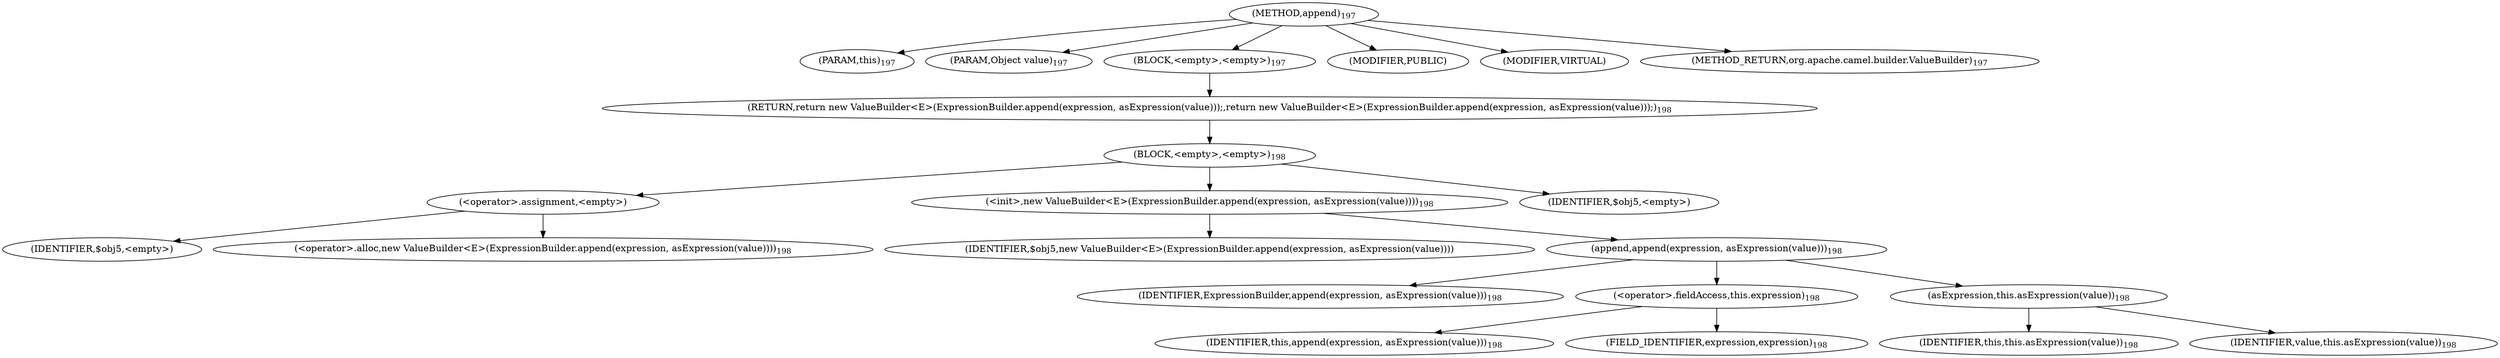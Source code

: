 digraph "append" {  
"472" [label = <(METHOD,append)<SUB>197</SUB>> ]
"41" [label = <(PARAM,this)<SUB>197</SUB>> ]
"473" [label = <(PARAM,Object value)<SUB>197</SUB>> ]
"474" [label = <(BLOCK,&lt;empty&gt;,&lt;empty&gt;)<SUB>197</SUB>> ]
"475" [label = <(RETURN,return new ValueBuilder&lt;E&gt;(ExpressionBuilder.append(expression, asExpression(value)));,return new ValueBuilder&lt;E&gt;(ExpressionBuilder.append(expression, asExpression(value)));)<SUB>198</SUB>> ]
"476" [label = <(BLOCK,&lt;empty&gt;,&lt;empty&gt;)<SUB>198</SUB>> ]
"477" [label = <(&lt;operator&gt;.assignment,&lt;empty&gt;)> ]
"478" [label = <(IDENTIFIER,$obj5,&lt;empty&gt;)> ]
"479" [label = <(&lt;operator&gt;.alloc,new ValueBuilder&lt;E&gt;(ExpressionBuilder.append(expression, asExpression(value))))<SUB>198</SUB>> ]
"480" [label = <(&lt;init&gt;,new ValueBuilder&lt;E&gt;(ExpressionBuilder.append(expression, asExpression(value))))<SUB>198</SUB>> ]
"481" [label = <(IDENTIFIER,$obj5,new ValueBuilder&lt;E&gt;(ExpressionBuilder.append(expression, asExpression(value))))> ]
"482" [label = <(append,append(expression, asExpression(value)))<SUB>198</SUB>> ]
"483" [label = <(IDENTIFIER,ExpressionBuilder,append(expression, asExpression(value)))<SUB>198</SUB>> ]
"484" [label = <(&lt;operator&gt;.fieldAccess,this.expression)<SUB>198</SUB>> ]
"485" [label = <(IDENTIFIER,this,append(expression, asExpression(value)))<SUB>198</SUB>> ]
"486" [label = <(FIELD_IDENTIFIER,expression,expression)<SUB>198</SUB>> ]
"487" [label = <(asExpression,this.asExpression(value))<SUB>198</SUB>> ]
"40" [label = <(IDENTIFIER,this,this.asExpression(value))<SUB>198</SUB>> ]
"488" [label = <(IDENTIFIER,value,this.asExpression(value))<SUB>198</SUB>> ]
"489" [label = <(IDENTIFIER,$obj5,&lt;empty&gt;)> ]
"490" [label = <(MODIFIER,PUBLIC)> ]
"491" [label = <(MODIFIER,VIRTUAL)> ]
"492" [label = <(METHOD_RETURN,org.apache.camel.builder.ValueBuilder)<SUB>197</SUB>> ]
  "472" -> "41" 
  "472" -> "473" 
  "472" -> "474" 
  "472" -> "490" 
  "472" -> "491" 
  "472" -> "492" 
  "474" -> "475" 
  "475" -> "476" 
  "476" -> "477" 
  "476" -> "480" 
  "476" -> "489" 
  "477" -> "478" 
  "477" -> "479" 
  "480" -> "481" 
  "480" -> "482" 
  "482" -> "483" 
  "482" -> "484" 
  "482" -> "487" 
  "484" -> "485" 
  "484" -> "486" 
  "487" -> "40" 
  "487" -> "488" 
}

